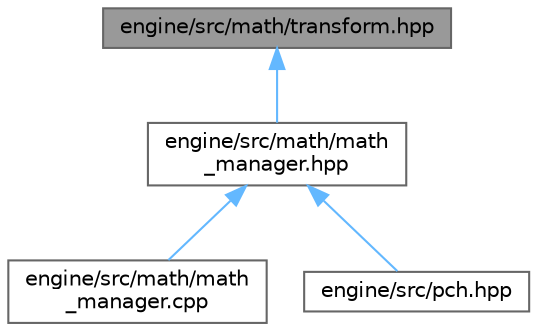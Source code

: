 digraph "engine/src/math/transform.hpp"
{
 // LATEX_PDF_SIZE
  bgcolor="transparent";
  edge [fontname=Helvetica,fontsize=10,labelfontname=Helvetica,labelfontsize=10];
  node [fontname=Helvetica,fontsize=10,shape=box,height=0.2,width=0.4];
  Node1 [id="Node000001",label="engine/src/math/transform.hpp",height=0.2,width=0.4,color="gray40", fillcolor="grey60", style="filled", fontcolor="black",tooltip=" "];
  Node1 -> Node2 [id="edge4_Node000001_Node000002",dir="back",color="steelblue1",style="solid",tooltip=" "];
  Node2 [id="Node000002",label="engine/src/math/math\l_manager.hpp",height=0.2,width=0.4,color="grey40", fillcolor="white", style="filled",URL="$math__manager_8hpp.html",tooltip=" "];
  Node2 -> Node3 [id="edge5_Node000002_Node000003",dir="back",color="steelblue1",style="solid",tooltip=" "];
  Node3 [id="Node000003",label="engine/src/math/math\l_manager.cpp",height=0.2,width=0.4,color="grey40", fillcolor="white", style="filled",URL="$math__manager_8cpp.html",tooltip=" "];
  Node2 -> Node4 [id="edge6_Node000002_Node000004",dir="back",color="steelblue1",style="solid",tooltip=" "];
  Node4 [id="Node000004",label="engine/src/pch.hpp",height=0.2,width=0.4,color="grey40", fillcolor="white", style="filled",URL="$pch_8hpp.html",tooltip=" "];
}
